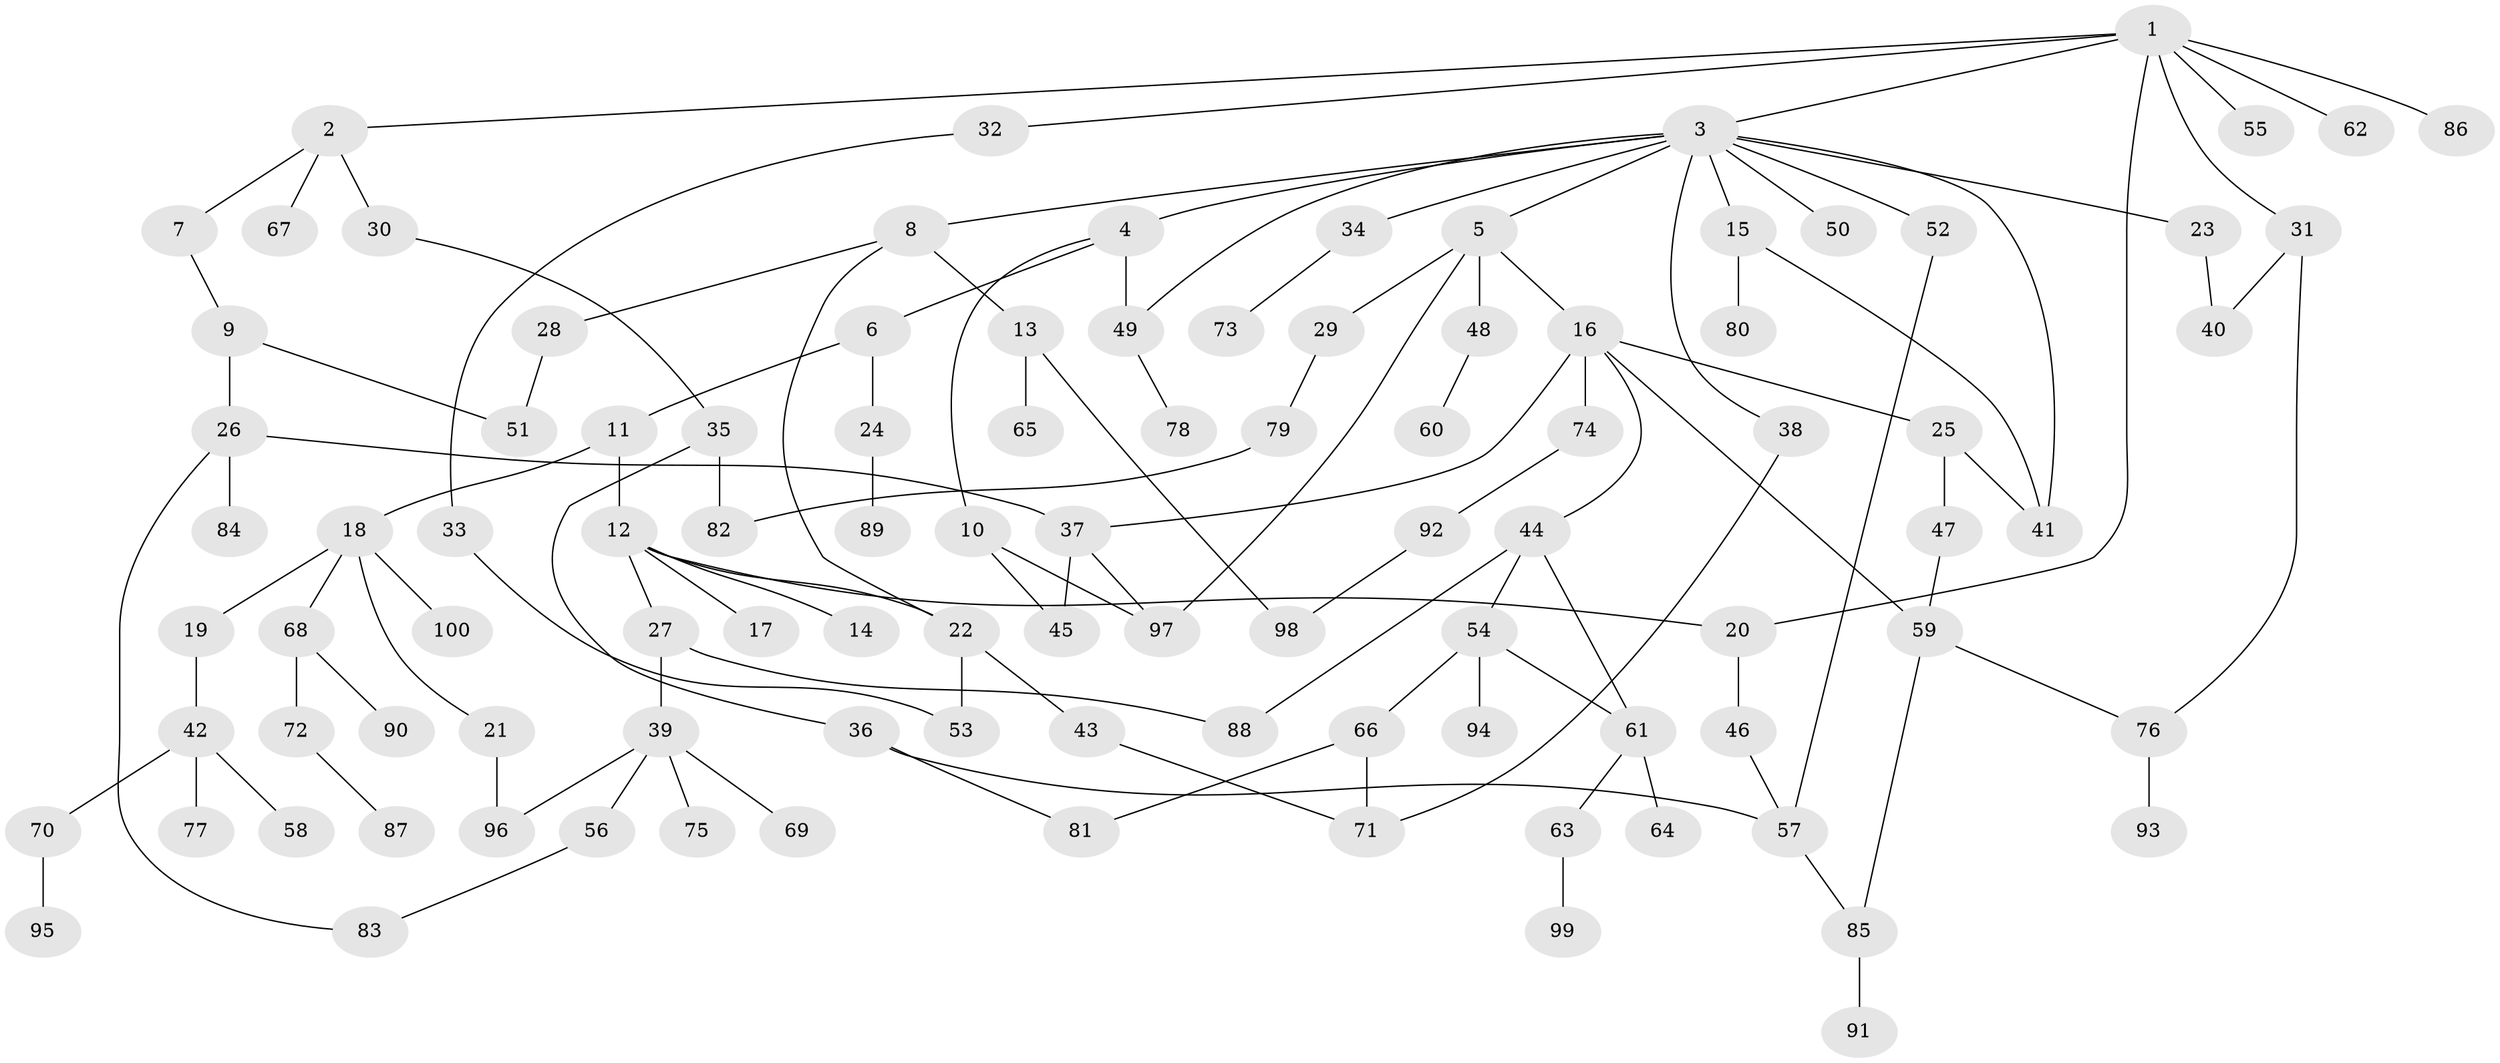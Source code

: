 // Generated by graph-tools (version 1.1) at 2025/11/02/21/25 10:11:06]
// undirected, 100 vertices, 125 edges
graph export_dot {
graph [start="1"]
  node [color=gray90,style=filled];
  1;
  2;
  3;
  4;
  5;
  6;
  7;
  8;
  9;
  10;
  11;
  12;
  13;
  14;
  15;
  16;
  17;
  18;
  19;
  20;
  21;
  22;
  23;
  24;
  25;
  26;
  27;
  28;
  29;
  30;
  31;
  32;
  33;
  34;
  35;
  36;
  37;
  38;
  39;
  40;
  41;
  42;
  43;
  44;
  45;
  46;
  47;
  48;
  49;
  50;
  51;
  52;
  53;
  54;
  55;
  56;
  57;
  58;
  59;
  60;
  61;
  62;
  63;
  64;
  65;
  66;
  67;
  68;
  69;
  70;
  71;
  72;
  73;
  74;
  75;
  76;
  77;
  78;
  79;
  80;
  81;
  82;
  83;
  84;
  85;
  86;
  87;
  88;
  89;
  90;
  91;
  92;
  93;
  94;
  95;
  96;
  97;
  98;
  99;
  100;
  1 -- 2;
  1 -- 3;
  1 -- 20;
  1 -- 31;
  1 -- 32;
  1 -- 55;
  1 -- 62;
  1 -- 86;
  2 -- 7;
  2 -- 30;
  2 -- 67;
  3 -- 4;
  3 -- 5;
  3 -- 8;
  3 -- 15;
  3 -- 23;
  3 -- 34;
  3 -- 38;
  3 -- 49;
  3 -- 50;
  3 -- 52;
  3 -- 41;
  4 -- 6;
  4 -- 10;
  4 -- 49;
  5 -- 16;
  5 -- 29;
  5 -- 48;
  5 -- 97;
  6 -- 11;
  6 -- 24;
  7 -- 9;
  8 -- 13;
  8 -- 28;
  8 -- 22;
  9 -- 26;
  9 -- 51;
  10 -- 45;
  10 -- 97;
  11 -- 12;
  11 -- 18;
  12 -- 14;
  12 -- 17;
  12 -- 22;
  12 -- 27;
  12 -- 20;
  13 -- 65;
  13 -- 98;
  15 -- 41;
  15 -- 80;
  16 -- 25;
  16 -- 44;
  16 -- 59;
  16 -- 74;
  16 -- 37;
  18 -- 19;
  18 -- 21;
  18 -- 68;
  18 -- 100;
  19 -- 42;
  20 -- 46;
  21 -- 96;
  22 -- 43;
  22 -- 53;
  23 -- 40;
  24 -- 89;
  25 -- 47;
  25 -- 41;
  26 -- 37;
  26 -- 84;
  26 -- 83;
  27 -- 39;
  27 -- 88;
  28 -- 51;
  29 -- 79;
  30 -- 35;
  31 -- 76;
  31 -- 40;
  32 -- 33;
  33 -- 53;
  34 -- 73;
  35 -- 36;
  35 -- 82;
  36 -- 81;
  36 -- 57;
  37 -- 45;
  37 -- 97;
  38 -- 71;
  39 -- 56;
  39 -- 69;
  39 -- 75;
  39 -- 96;
  42 -- 58;
  42 -- 70;
  42 -- 77;
  43 -- 71;
  44 -- 54;
  44 -- 88;
  44 -- 61;
  46 -- 57;
  47 -- 59;
  48 -- 60;
  49 -- 78;
  52 -- 57;
  54 -- 61;
  54 -- 66;
  54 -- 94;
  56 -- 83;
  57 -- 85;
  59 -- 85;
  59 -- 76;
  61 -- 63;
  61 -- 64;
  63 -- 99;
  66 -- 71;
  66 -- 81;
  68 -- 72;
  68 -- 90;
  70 -- 95;
  72 -- 87;
  74 -- 92;
  76 -- 93;
  79 -- 82;
  85 -- 91;
  92 -- 98;
}
